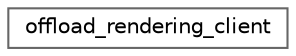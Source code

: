 digraph "Graphical Class Hierarchy"
{
 // LATEX_PDF_SIZE
  bgcolor="transparent";
  edge [fontname=Helvetica,fontsize=10,labelfontname=Helvetica,labelfontsize=10];
  node [fontname=Helvetica,fontsize=10,shape=box,height=0.2,width=0.4];
  rankdir="LR";
  Node0 [id="Node000000",label="offload_rendering_client",height=0.2,width=0.4,color="grey40", fillcolor="white", style="filled",URL="$classoffload__rendering__client.html",tooltip="Main client implementation for offload rendering."];
}

